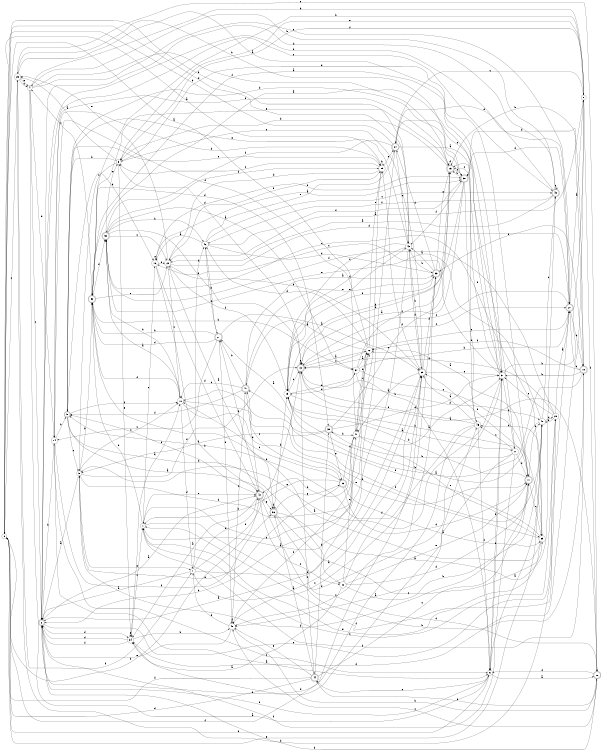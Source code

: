 digraph n41_9 {
__start0 [label="" shape="none"];

rankdir=LR;
size="8,5";

s0 [style="filled", color="black", fillcolor="white" shape="circle", label="0"];
s1 [style="filled", color="black", fillcolor="white" shape="circle", label="1"];
s2 [style="rounded,filled", color="black", fillcolor="white" shape="doublecircle", label="2"];
s3 [style="filled", color="black", fillcolor="white" shape="circle", label="3"];
s4 [style="filled", color="black", fillcolor="white" shape="circle", label="4"];
s5 [style="rounded,filled", color="black", fillcolor="white" shape="doublecircle", label="5"];
s6 [style="filled", color="black", fillcolor="white" shape="circle", label="6"];
s7 [style="filled", color="black", fillcolor="white" shape="circle", label="7"];
s8 [style="filled", color="black", fillcolor="white" shape="circle", label="8"];
s9 [style="filled", color="black", fillcolor="white" shape="circle", label="9"];
s10 [style="filled", color="black", fillcolor="white" shape="circle", label="10"];
s11 [style="rounded,filled", color="black", fillcolor="white" shape="doublecircle", label="11"];
s12 [style="filled", color="black", fillcolor="white" shape="circle", label="12"];
s13 [style="rounded,filled", color="black", fillcolor="white" shape="doublecircle", label="13"];
s14 [style="filled", color="black", fillcolor="white" shape="circle", label="14"];
s15 [style="rounded,filled", color="black", fillcolor="white" shape="doublecircle", label="15"];
s16 [style="filled", color="black", fillcolor="white" shape="circle", label="16"];
s17 [style="filled", color="black", fillcolor="white" shape="circle", label="17"];
s18 [style="rounded,filled", color="black", fillcolor="white" shape="doublecircle", label="18"];
s19 [style="filled", color="black", fillcolor="white" shape="circle", label="19"];
s20 [style="filled", color="black", fillcolor="white" shape="circle", label="20"];
s21 [style="rounded,filled", color="black", fillcolor="white" shape="doublecircle", label="21"];
s22 [style="filled", color="black", fillcolor="white" shape="circle", label="22"];
s23 [style="rounded,filled", color="black", fillcolor="white" shape="doublecircle", label="23"];
s24 [style="rounded,filled", color="black", fillcolor="white" shape="doublecircle", label="24"];
s25 [style="filled", color="black", fillcolor="white" shape="circle", label="25"];
s26 [style="rounded,filled", color="black", fillcolor="white" shape="doublecircle", label="26"];
s27 [style="rounded,filled", color="black", fillcolor="white" shape="doublecircle", label="27"];
s28 [style="filled", color="black", fillcolor="white" shape="circle", label="28"];
s29 [style="filled", color="black", fillcolor="white" shape="circle", label="29"];
s30 [style="rounded,filled", color="black", fillcolor="white" shape="doublecircle", label="30"];
s31 [style="filled", color="black", fillcolor="white" shape="circle", label="31"];
s32 [style="rounded,filled", color="black", fillcolor="white" shape="doublecircle", label="32"];
s33 [style="rounded,filled", color="black", fillcolor="white" shape="doublecircle", label="33"];
s34 [style="filled", color="black", fillcolor="white" shape="circle", label="34"];
s35 [style="rounded,filled", color="black", fillcolor="white" shape="doublecircle", label="35"];
s36 [style="rounded,filled", color="black", fillcolor="white" shape="doublecircle", label="36"];
s37 [style="filled", color="black", fillcolor="white" shape="circle", label="37"];
s38 [style="rounded,filled", color="black", fillcolor="white" shape="doublecircle", label="38"];
s39 [style="filled", color="black", fillcolor="white" shape="circle", label="39"];
s40 [style="filled", color="black", fillcolor="white" shape="circle", label="40"];
s41 [style="filled", color="black", fillcolor="white" shape="circle", label="41"];
s42 [style="rounded,filled", color="black", fillcolor="white" shape="doublecircle", label="42"];
s43 [style="filled", color="black", fillcolor="white" shape="circle", label="43"];
s44 [style="rounded,filled", color="black", fillcolor="white" shape="doublecircle", label="44"];
s45 [style="filled", color="black", fillcolor="white" shape="circle", label="45"];
s46 [style="filled", color="black", fillcolor="white" shape="circle", label="46"];
s47 [style="rounded,filled", color="black", fillcolor="white" shape="doublecircle", label="47"];
s48 [style="filled", color="black", fillcolor="white" shape="circle", label="48"];
s49 [style="rounded,filled", color="black", fillcolor="white" shape="doublecircle", label="49"];
s50 [style="rounded,filled", color="black", fillcolor="white" shape="doublecircle", label="50"];
s0 -> s41 [label="a"];
s0 -> s42 [label="b"];
s0 -> s25 [label="c"];
s0 -> s43 [label="d"];
s0 -> s40 [label="e"];
s0 -> s35 [label="f"];
s1 -> s35 [label="a"];
s1 -> s32 [label="b"];
s1 -> s16 [label="c"];
s1 -> s31 [label="d"];
s1 -> s42 [label="e"];
s1 -> s18 [label="f"];
s2 -> s42 [label="a"];
s2 -> s14 [label="b"];
s2 -> s49 [label="c"];
s2 -> s34 [label="d"];
s2 -> s28 [label="e"];
s2 -> s45 [label="f"];
s3 -> s25 [label="a"];
s3 -> s5 [label="b"];
s3 -> s9 [label="c"];
s3 -> s11 [label="d"];
s3 -> s34 [label="e"];
s3 -> s8 [label="f"];
s4 -> s6 [label="a"];
s4 -> s8 [label="b"];
s4 -> s2 [label="c"];
s4 -> s14 [label="d"];
s4 -> s27 [label="e"];
s4 -> s15 [label="f"];
s5 -> s36 [label="a"];
s5 -> s16 [label="b"];
s5 -> s9 [label="c"];
s5 -> s20 [label="d"];
s5 -> s29 [label="e"];
s5 -> s10 [label="f"];
s6 -> s26 [label="a"];
s6 -> s31 [label="b"];
s6 -> s44 [label="c"];
s6 -> s0 [label="d"];
s6 -> s2 [label="e"];
s6 -> s31 [label="f"];
s7 -> s2 [label="a"];
s7 -> s35 [label="b"];
s7 -> s33 [label="c"];
s7 -> s42 [label="d"];
s7 -> s13 [label="e"];
s7 -> s46 [label="f"];
s8 -> s22 [label="a"];
s8 -> s32 [label="b"];
s8 -> s24 [label="c"];
s8 -> s34 [label="d"];
s8 -> s3 [label="e"];
s8 -> s26 [label="f"];
s9 -> s2 [label="a"];
s9 -> s32 [label="b"];
s9 -> s10 [label="c"];
s9 -> s12 [label="d"];
s9 -> s7 [label="e"];
s9 -> s13 [label="f"];
s10 -> s50 [label="a"];
s10 -> s50 [label="b"];
s10 -> s23 [label="c"];
s10 -> s7 [label="d"];
s10 -> s11 [label="e"];
s10 -> s32 [label="f"];
s11 -> s12 [label="a"];
s11 -> s40 [label="b"];
s11 -> s39 [label="c"];
s11 -> s19 [label="d"];
s11 -> s35 [label="e"];
s11 -> s9 [label="f"];
s12 -> s47 [label="a"];
s12 -> s2 [label="b"];
s12 -> s13 [label="c"];
s12 -> s46 [label="d"];
s12 -> s29 [label="e"];
s12 -> s14 [label="f"];
s13 -> s12 [label="a"];
s13 -> s6 [label="b"];
s13 -> s27 [label="c"];
s13 -> s3 [label="d"];
s13 -> s13 [label="e"];
s13 -> s44 [label="f"];
s14 -> s6 [label="a"];
s14 -> s5 [label="b"];
s14 -> s6 [label="c"];
s14 -> s29 [label="d"];
s14 -> s15 [label="e"];
s14 -> s36 [label="f"];
s15 -> s13 [label="a"];
s15 -> s18 [label="b"];
s15 -> s38 [label="c"];
s15 -> s3 [label="d"];
s15 -> s32 [label="e"];
s15 -> s15 [label="f"];
s16 -> s38 [label="a"];
s16 -> s42 [label="b"];
s16 -> s16 [label="c"];
s16 -> s42 [label="d"];
s16 -> s22 [label="e"];
s16 -> s38 [label="f"];
s17 -> s48 [label="a"];
s17 -> s30 [label="b"];
s17 -> s45 [label="c"];
s17 -> s11 [label="d"];
s17 -> s24 [label="e"];
s17 -> s2 [label="f"];
s18 -> s19 [label="a"];
s18 -> s31 [label="b"];
s18 -> s27 [label="c"];
s18 -> s38 [label="d"];
s18 -> s33 [label="e"];
s18 -> s12 [label="f"];
s19 -> s17 [label="a"];
s19 -> s39 [label="b"];
s19 -> s13 [label="c"];
s19 -> s37 [label="d"];
s19 -> s43 [label="e"];
s19 -> s22 [label="f"];
s20 -> s34 [label="a"];
s20 -> s40 [label="b"];
s20 -> s41 [label="c"];
s20 -> s11 [label="d"];
s20 -> s11 [label="e"];
s20 -> s35 [label="f"];
s21 -> s35 [label="a"];
s21 -> s32 [label="b"];
s21 -> s14 [label="c"];
s21 -> s32 [label="d"];
s21 -> s48 [label="e"];
s21 -> s46 [label="f"];
s22 -> s36 [label="a"];
s22 -> s35 [label="b"];
s22 -> s10 [label="c"];
s22 -> s27 [label="d"];
s22 -> s25 [label="e"];
s22 -> s29 [label="f"];
s23 -> s39 [label="a"];
s23 -> s1 [label="b"];
s23 -> s10 [label="c"];
s23 -> s11 [label="d"];
s23 -> s9 [label="e"];
s23 -> s41 [label="f"];
s24 -> s31 [label="a"];
s24 -> s0 [label="b"];
s24 -> s1 [label="c"];
s24 -> s27 [label="d"];
s24 -> s43 [label="e"];
s24 -> s50 [label="f"];
s25 -> s31 [label="a"];
s25 -> s38 [label="b"];
s25 -> s4 [label="c"];
s25 -> s28 [label="d"];
s25 -> s4 [label="e"];
s25 -> s7 [label="f"];
s26 -> s13 [label="a"];
s26 -> s2 [label="b"];
s26 -> s48 [label="c"];
s26 -> s6 [label="d"];
s26 -> s25 [label="e"];
s26 -> s44 [label="f"];
s27 -> s8 [label="a"];
s27 -> s18 [label="b"];
s27 -> s13 [label="c"];
s27 -> s38 [label="d"];
s27 -> s12 [label="e"];
s27 -> s1 [label="f"];
s28 -> s27 [label="a"];
s28 -> s40 [label="b"];
s28 -> s1 [label="c"];
s28 -> s13 [label="d"];
s28 -> s31 [label="e"];
s28 -> s50 [label="f"];
s29 -> s0 [label="a"];
s29 -> s29 [label="b"];
s29 -> s3 [label="c"];
s29 -> s22 [label="d"];
s29 -> s24 [label="e"];
s29 -> s41 [label="f"];
s30 -> s21 [label="a"];
s30 -> s41 [label="b"];
s30 -> s15 [label="c"];
s30 -> s31 [label="d"];
s30 -> s23 [label="e"];
s30 -> s9 [label="f"];
s31 -> s32 [label="a"];
s31 -> s8 [label="b"];
s31 -> s16 [label="c"];
s31 -> s17 [label="d"];
s31 -> s9 [label="e"];
s31 -> s15 [label="f"];
s32 -> s31 [label="a"];
s32 -> s37 [label="b"];
s32 -> s4 [label="c"];
s32 -> s30 [label="d"];
s32 -> s22 [label="e"];
s32 -> s50 [label="f"];
s33 -> s43 [label="a"];
s33 -> s43 [label="b"];
s33 -> s48 [label="c"];
s33 -> s24 [label="d"];
s33 -> s15 [label="e"];
s33 -> s19 [label="f"];
s34 -> s10 [label="a"];
s34 -> s48 [label="b"];
s34 -> s1 [label="c"];
s34 -> s2 [label="d"];
s34 -> s34 [label="e"];
s34 -> s2 [label="f"];
s35 -> s41 [label="a"];
s35 -> s43 [label="b"];
s35 -> s3 [label="c"];
s35 -> s33 [label="d"];
s35 -> s31 [label="e"];
s35 -> s29 [label="f"];
s36 -> s49 [label="a"];
s36 -> s19 [label="b"];
s36 -> s39 [label="c"];
s36 -> s26 [label="d"];
s36 -> s23 [label="e"];
s36 -> s36 [label="f"];
s37 -> s12 [label="a"];
s37 -> s27 [label="b"];
s37 -> s11 [label="c"];
s37 -> s40 [label="d"];
s37 -> s19 [label="e"];
s37 -> s15 [label="f"];
s38 -> s13 [label="a"];
s38 -> s15 [label="b"];
s38 -> s19 [label="c"];
s38 -> s5 [label="d"];
s38 -> s45 [label="e"];
s38 -> s43 [label="f"];
s39 -> s32 [label="a"];
s39 -> s10 [label="b"];
s39 -> s50 [label="c"];
s39 -> s45 [label="d"];
s39 -> s1 [label="e"];
s39 -> s47 [label="f"];
s40 -> s6 [label="a"];
s40 -> s19 [label="b"];
s40 -> s49 [label="c"];
s40 -> s28 [label="d"];
s40 -> s50 [label="e"];
s40 -> s47 [label="f"];
s41 -> s31 [label="a"];
s41 -> s42 [label="b"];
s41 -> s12 [label="c"];
s41 -> s12 [label="d"];
s41 -> s39 [label="e"];
s41 -> s48 [label="f"];
s42 -> s34 [label="a"];
s42 -> s18 [label="b"];
s42 -> s20 [label="c"];
s42 -> s21 [label="d"];
s42 -> s36 [label="e"];
s42 -> s5 [label="f"];
s43 -> s2 [label="a"];
s43 -> s0 [label="b"];
s43 -> s19 [label="c"];
s43 -> s35 [label="d"];
s43 -> s5 [label="e"];
s43 -> s19 [label="f"];
s44 -> s36 [label="a"];
s44 -> s30 [label="b"];
s44 -> s11 [label="c"];
s44 -> s0 [label="d"];
s44 -> s48 [label="e"];
s44 -> s0 [label="f"];
s45 -> s35 [label="a"];
s45 -> s5 [label="b"];
s45 -> s15 [label="c"];
s45 -> s34 [label="d"];
s45 -> s13 [label="e"];
s45 -> s6 [label="f"];
s46 -> s16 [label="a"];
s46 -> s21 [label="b"];
s46 -> s49 [label="c"];
s46 -> s33 [label="d"];
s46 -> s24 [label="e"];
s46 -> s38 [label="f"];
s47 -> s33 [label="a"];
s47 -> s21 [label="b"];
s47 -> s10 [label="c"];
s47 -> s42 [label="d"];
s47 -> s33 [label="e"];
s47 -> s5 [label="f"];
s48 -> s35 [label="a"];
s48 -> s26 [label="b"];
s48 -> s47 [label="c"];
s48 -> s7 [label="d"];
s48 -> s2 [label="e"];
s48 -> s48 [label="f"];
s49 -> s22 [label="a"];
s49 -> s4 [label="b"];
s49 -> s49 [label="c"];
s49 -> s2 [label="d"];
s49 -> s2 [label="e"];
s49 -> s46 [label="f"];
s50 -> s37 [label="a"];
s50 -> s46 [label="b"];
s50 -> s22 [label="c"];
s50 -> s29 [label="d"];
s50 -> s3 [label="e"];
s50 -> s13 [label="f"];

}